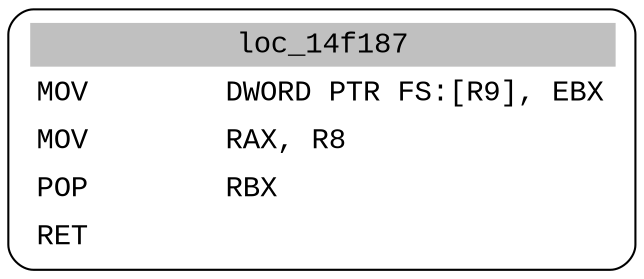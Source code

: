 digraph asm_graph {
1941 [
shape="Mrecord" fontname="Courier New"label =<<table border="0" cellborder="0" cellpadding="3"><tr><td align="center" colspan="2" bgcolor="grey">loc_14f187</td></tr><tr><td align="left">MOV        DWORD PTR FS:[R9], EBX</td></tr><tr><td align="left">MOV        RAX, R8</td></tr><tr><td align="left">POP        RBX</td></tr><tr><td align="left">RET        </td></tr></table>> ];
}